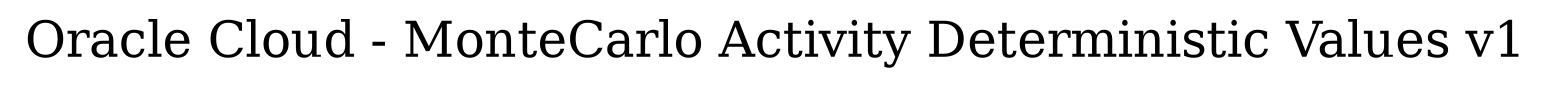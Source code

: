 digraph LexiconGraph {
graph[label="Oracle Cloud - MonteCarlo Activity Deterministic Values v1", fontsize=24]
splines=true
}
